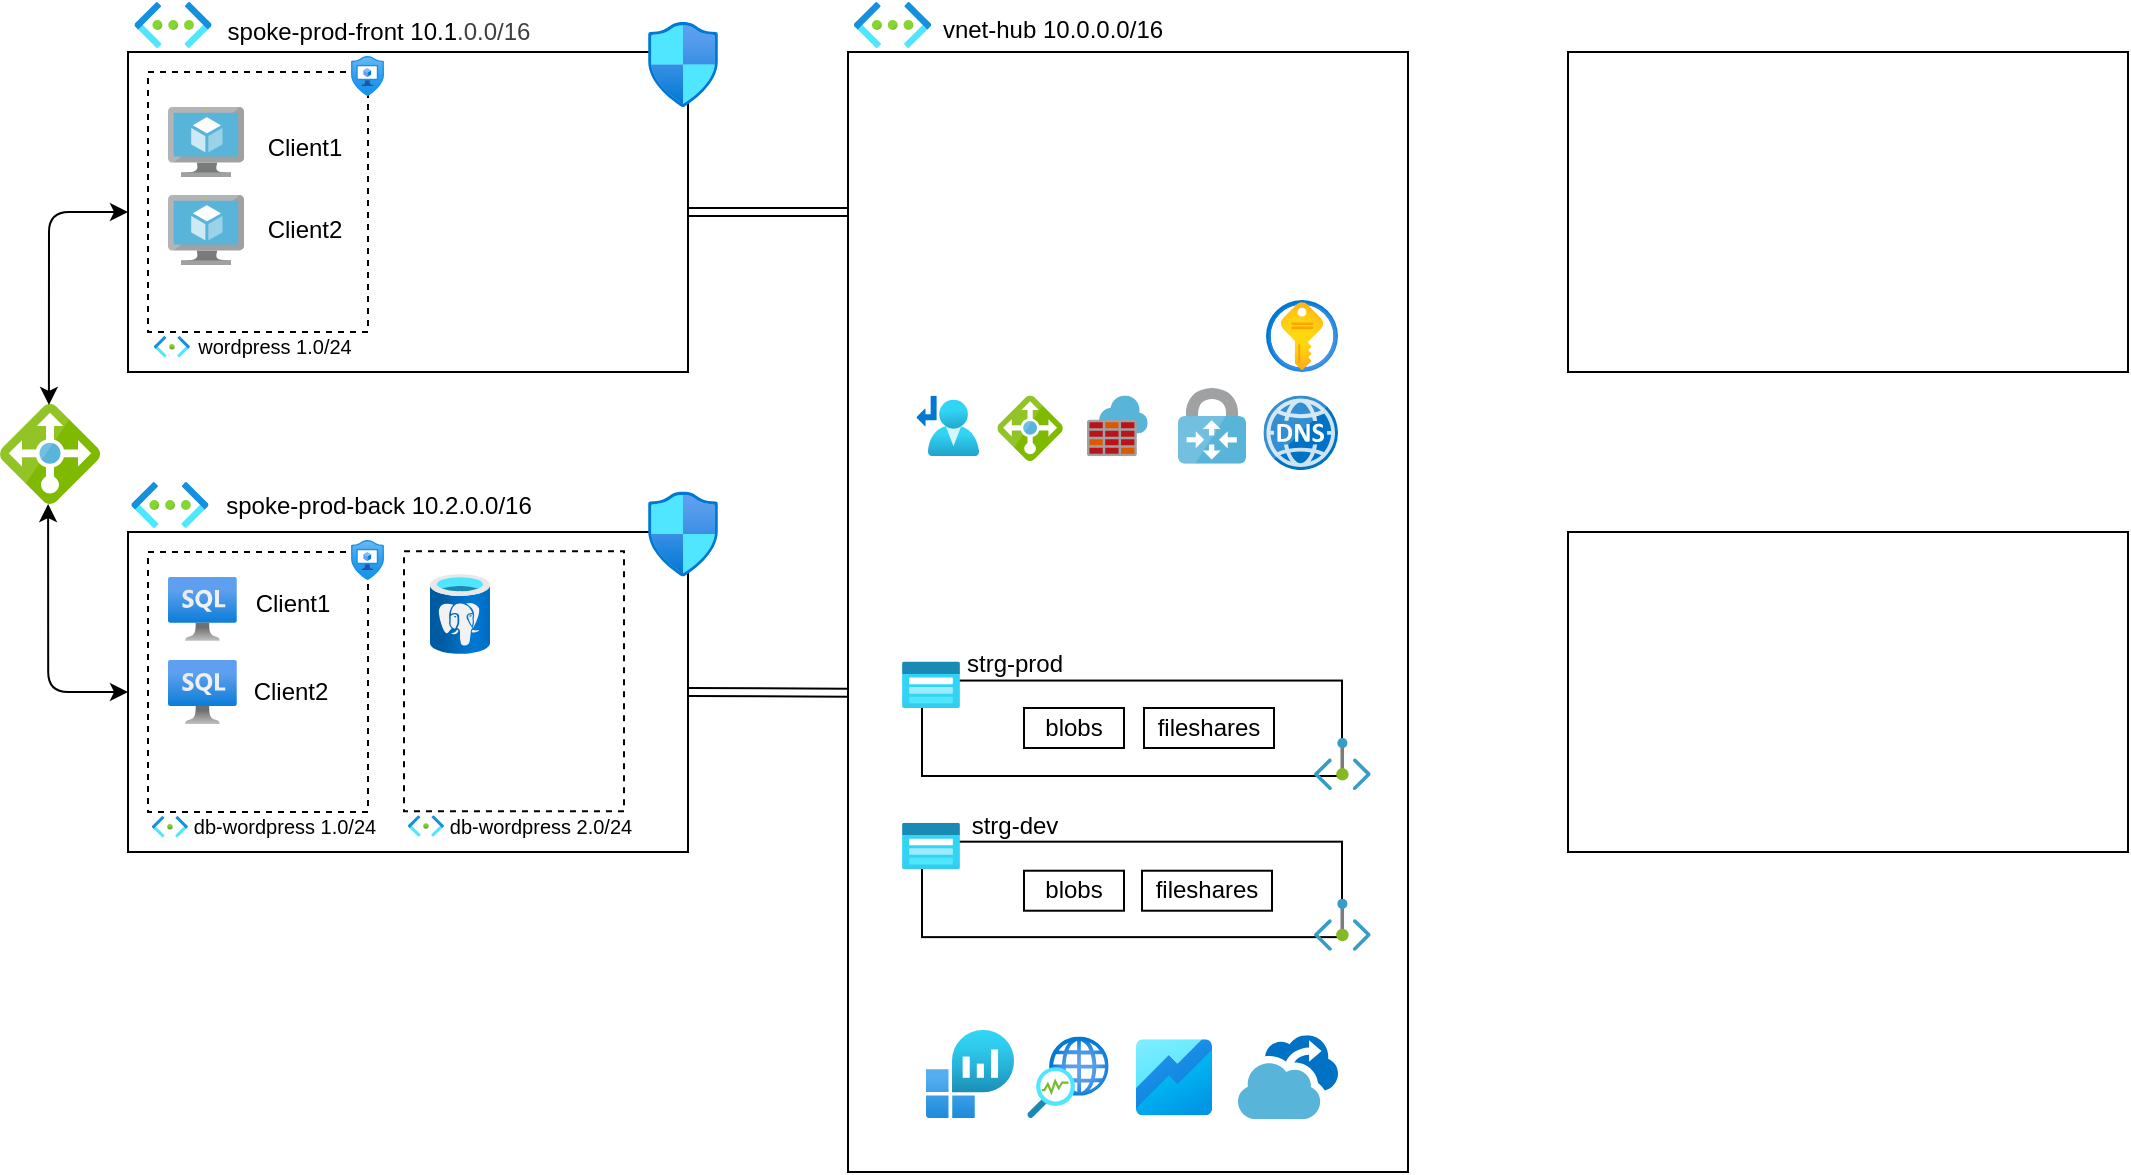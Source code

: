<mxfile>
    <diagram id="cpeDdlYErBjLvj7r26AP" name="Page-1">
        <mxGraphModel dx="624" dy="405" grid="1" gridSize="10" guides="1" tooltips="1" connect="1" arrows="1" fold="1" page="1" pageScale="1" pageWidth="1169" pageHeight="827" math="0" shadow="0">
            <root>
                <mxCell id="0"/>
                <mxCell id="1" parent="0"/>
                <mxCell id="3" value="" style="rounded=0;whiteSpace=wrap;html=1;" parent="1" vertex="1">
                    <mxGeometry x="80" y="160" width="280" height="160" as="geometry"/>
                </mxCell>
                <mxCell id="9" value="" style="rounded=0;whiteSpace=wrap;html=1;dashed=1;" parent="1" vertex="1">
                    <mxGeometry x="90" y="170" width="110" height="130" as="geometry"/>
                </mxCell>
                <mxCell id="2" value="" style="rounded=0;whiteSpace=wrap;html=1;" parent="1" vertex="1">
                    <mxGeometry x="440" y="160" width="280" height="560" as="geometry"/>
                </mxCell>
                <mxCell id="5" value="" style="rounded=0;whiteSpace=wrap;html=1;" parent="1" vertex="1">
                    <mxGeometry x="800" y="160" width="280" height="160" as="geometry"/>
                </mxCell>
                <mxCell id="6" value="" style="rounded=0;whiteSpace=wrap;html=1;" parent="1" vertex="1">
                    <mxGeometry x="800" y="400" width="280" height="160" as="geometry"/>
                </mxCell>
                <mxCell id="10" value="" style="image;aspect=fixed;html=1;points=[];align=center;fontSize=12;image=img/lib/azure2/networking/Subnet.svg;" parent="1" vertex="1">
                    <mxGeometry x="93" y="302" width="17.9" height="10.72" as="geometry"/>
                </mxCell>
                <mxCell id="11" value="" style="image;aspect=fixed;html=1;points=[];align=center;fontSize=12;image=img/lib/azure2/networking/Virtual_Networks.svg;" parent="1" vertex="1">
                    <mxGeometry x="83.25" y="135" width="38.53" height="23" as="geometry"/>
                </mxCell>
                <mxCell id="12" value="" style="rounded=0;whiteSpace=wrap;html=1;" parent="1" vertex="1">
                    <mxGeometry x="80" y="400" width="280" height="160" as="geometry"/>
                </mxCell>
                <mxCell id="13" value="" style="rounded=0;whiteSpace=wrap;html=1;dashed=1;" parent="1" vertex="1">
                    <mxGeometry x="90" y="410" width="110" height="130" as="geometry"/>
                </mxCell>
                <mxCell id="16" value="" style="image;aspect=fixed;html=1;points=[];align=center;fontSize=12;image=img/lib/azure2/networking/Subnet.svg;" parent="1" vertex="1">
                    <mxGeometry x="92" y="542" width="17.9" height="10.72" as="geometry"/>
                </mxCell>
                <mxCell id="18" value="" style="image;aspect=fixed;html=1;points=[];align=center;fontSize=12;image=img/lib/azure2/networking/Virtual_Networks.svg;" parent="1" vertex="1">
                    <mxGeometry x="81.69" y="375" width="38.53" height="23" as="geometry"/>
                </mxCell>
                <mxCell id="19" value="" style="image;aspect=fixed;html=1;points=[];align=center;fontSize=12;image=img/lib/azure2/networking/Virtual_Networks.svg;" parent="1" vertex="1">
                    <mxGeometry x="443" y="135" width="38.53" height="23" as="geometry"/>
                </mxCell>
                <mxCell id="20" value="" style="image;sketch=0;aspect=fixed;html=1;points=[];align=center;fontSize=12;image=img/lib/mscae/DNS.svg;" parent="1" vertex="1">
                    <mxGeometry x="647.72" y="331.77" width="37.28" height="37.28" as="geometry"/>
                </mxCell>
                <mxCell id="25" value="" style="image;sketch=0;aspect=fixed;html=1;points=[];align=center;fontSize=12;image=img/lib/mscae/Virtual_Machine.svg;" parent="1" vertex="1">
                    <mxGeometry x="100" y="187.5" width="38.04" height="35" as="geometry"/>
                </mxCell>
                <mxCell id="26" value="" style="image;sketch=0;aspect=fixed;html=1;points=[];align=center;fontSize=12;image=img/lib/mscae/Virtual_Machine.svg;" parent="1" vertex="1">
                    <mxGeometry x="100" y="231.5" width="38.04" height="35" as="geometry"/>
                </mxCell>
                <mxCell id="27" value="" style="image;aspect=fixed;html=1;points=[];align=center;fontSize=12;image=img/lib/azure2/databases/Azure_SQL_VM.svg;" parent="1" vertex="1">
                    <mxGeometry x="100" y="422.28" width="34.43" height="32.28" as="geometry"/>
                </mxCell>
                <mxCell id="28" value="" style="image;aspect=fixed;html=1;points=[];align=center;fontSize=12;image=img/lib/azure2/databases/Azure_SQL_VM.svg;" parent="1" vertex="1">
                    <mxGeometry x="100" y="463.86" width="34.43" height="32.28" as="geometry"/>
                </mxCell>
                <mxCell id="31" value="" style="image;sketch=0;aspect=fixed;html=1;points=[];align=center;fontSize=12;image=img/lib/mscae/Azure_Firewall.svg;" parent="1" vertex="1">
                    <mxGeometry x="559.48" y="331.77" width="30.36" height="30.36" as="geometry"/>
                </mxCell>
                <mxCell id="32" value="" style="image;aspect=fixed;html=1;points=[];align=center;fontSize=12;image=img/lib/azure2/security/Key_Vaults.svg;" parent="1" vertex="1">
                    <mxGeometry x="649" y="284" width="36" height="36" as="geometry"/>
                </mxCell>
                <mxCell id="45" value="spoke-prod-front 10.1&lt;span style=&quot;color: rgb(63, 63, 63); background-color: transparent;&quot;&gt;.0.0/16&lt;/span&gt;" style="text;html=1;align=center;verticalAlign=middle;resizable=0;points=[];autosize=1;strokeColor=none;fillColor=none;" vertex="1" parent="1">
                    <mxGeometry x="120.22" y="135" width="170" height="30" as="geometry"/>
                </mxCell>
                <mxCell id="47" value="spoke-prod-back 10.2.0.0/16" style="text;html=1;align=center;verticalAlign=middle;resizable=0;points=[];autosize=1;strokeColor=none;fillColor=none;" vertex="1" parent="1">
                    <mxGeometry x="115.22" y="371.5" width="180" height="30" as="geometry"/>
                </mxCell>
                <mxCell id="49" value="vnet-hub 10.0.0.0/16" style="text;html=1;align=center;verticalAlign=middle;resizable=0;points=[];autosize=1;strokeColor=none;fillColor=none;" vertex="1" parent="1">
                    <mxGeometry x="477.23" y="134" width="130" height="30" as="geometry"/>
                </mxCell>
                <mxCell id="53" value="wordpress 1.0/24" style="text;html=1;align=center;verticalAlign=middle;resizable=0;points=[];autosize=1;strokeColor=none;fillColor=none;fontSize=10;" vertex="1" parent="1">
                    <mxGeometry x="103" y="292.36" width="100" height="30" as="geometry"/>
                </mxCell>
                <mxCell id="54" value="Client1" style="text;html=1;align=center;verticalAlign=middle;resizable=0;points=[];autosize=1;strokeColor=none;fillColor=none;" vertex="1" parent="1">
                    <mxGeometry x="138.04" y="192.5" width="60" height="30" as="geometry"/>
                </mxCell>
                <mxCell id="55" value="Client2" style="text;html=1;align=center;verticalAlign=middle;resizable=0;points=[];autosize=1;strokeColor=none;fillColor=none;" vertex="1" parent="1">
                    <mxGeometry x="138.0" y="233.5" width="60" height="30" as="geometry"/>
                </mxCell>
                <mxCell id="56" value="db-wordpress 1.0/24" style="text;html=1;align=center;verticalAlign=middle;resizable=0;points=[];autosize=1;strokeColor=none;fillColor=none;fontSize=10;" vertex="1" parent="1">
                    <mxGeometry x="103" y="532.36" width="110" height="30" as="geometry"/>
                </mxCell>
                <mxCell id="57" value="" style="image;aspect=fixed;html=1;points=[];align=center;fontSize=12;image=img/lib/azure2/networking/Network_Security_Groups.svg;" vertex="1" parent="1">
                    <mxGeometry x="340" y="145" width="35" height="42.5" as="geometry"/>
                </mxCell>
                <mxCell id="58" value="" style="image;aspect=fixed;html=1;points=[];align=center;fontSize=12;image=img/lib/azure2/networking/Network_Security_Groups.svg;" vertex="1" parent="1">
                    <mxGeometry x="340" y="379.78" width="35" height="42.5" as="geometry"/>
                </mxCell>
                <mxCell id="59" value="" style="image;aspect=fixed;html=1;points=[];align=center;fontSize=12;image=img/lib/azure2/security/Application_Security_Groups.svg;" vertex="1" parent="1">
                    <mxGeometry x="191.53" y="162" width="16.47" height="20" as="geometry"/>
                </mxCell>
                <mxCell id="60" value="" style="image;aspect=fixed;html=1;points=[];align=center;fontSize=12;image=img/lib/azure2/security/Application_Security_Groups.svg;" vertex="1" parent="1">
                    <mxGeometry x="191.53" y="404" width="16.47" height="20" as="geometry"/>
                </mxCell>
                <mxCell id="61" value="" style="image;aspect=fixed;html=1;points=[];align=center;fontSize=12;image=img/lib/azure2/management_governance/Log_Analytics_Workspaces.svg;" vertex="1" parent="1">
                    <mxGeometry x="479" y="649" width="44" height="44" as="geometry"/>
                </mxCell>
                <mxCell id="62" value="" style="image;aspect=fixed;html=1;points=[];align=center;fontSize=12;image=img/lib/azure2/networking/Network_Watcher.svg;" vertex="1" parent="1">
                    <mxGeometry x="529.64" y="652.28" width="40.72" height="40.72" as="geometry"/>
                </mxCell>
                <mxCell id="63" value="" style="image;aspect=fixed;html=1;points=[];align=center;fontSize=12;image=img/lib/azure2/analytics/Azure_Workbooks.svg;" vertex="1" parent="1">
                    <mxGeometry x="584" y="653.64" width="38" height="38" as="geometry"/>
                </mxCell>
                <mxCell id="65" value="" style="image;sketch=0;aspect=fixed;html=1;points=[];align=center;fontSize=12;image=img/lib/mscae/Backup.svg;" vertex="1" parent="1">
                    <mxGeometry x="635" y="651.64" width="50" height="42" as="geometry"/>
                </mxCell>
                <mxCell id="66" style="edgeStyle=none;html=1;exitX=1;exitY=0.5;exitDx=0;exitDy=0;shape=link;startArrow=block;strokeWidth=1;" edge="1" parent="1" source="3">
                    <mxGeometry relative="1" as="geometry">
                        <mxPoint x="440" y="240" as="targetPoint"/>
                    </mxGeometry>
                </mxCell>
                <mxCell id="68" style="edgeStyle=none;html=1;exitX=1;exitY=0.5;exitDx=0;exitDy=0;entryX=0;entryY=0.572;entryDx=0;entryDy=0;entryPerimeter=0;shape=link;startArrow=block;strokeWidth=1;" edge="1" parent="1" source="12" target="2">
                    <mxGeometry relative="1" as="geometry"/>
                </mxCell>
                <mxCell id="70" value="" style="image;aspect=fixed;html=1;points=[];align=center;fontSize=12;image=img/lib/azure2/networking/Route_Tables.svg;" vertex="1" parent="1">
                    <mxGeometry x="474.19" y="331.77" width="31.34" height="30.36" as="geometry"/>
                </mxCell>
                <mxCell id="71" value="Client1" style="text;html=1;align=center;verticalAlign=middle;resizable=0;points=[];autosize=1;strokeColor=none;fillColor=none;" vertex="1" parent="1">
                    <mxGeometry x="131.53" y="421" width="60" height="30" as="geometry"/>
                </mxCell>
                <mxCell id="72" value="Client2" style="text;html=1;align=center;verticalAlign=middle;resizable=0;points=[];autosize=1;strokeColor=none;fillColor=none;" vertex="1" parent="1">
                    <mxGeometry x="131.43" y="465" width="60" height="30" as="geometry"/>
                </mxCell>
                <mxCell id="73" value="db-wordpress 2.0/24" style="text;html=1;align=center;verticalAlign=middle;resizable=0;points=[];autosize=1;strokeColor=none;fillColor=none;fontSize=10;" vertex="1" parent="1">
                    <mxGeometry x="231" y="532" width="110" height="30" as="geometry"/>
                </mxCell>
                <mxCell id="74" value="" style="image;aspect=fixed;html=1;points=[];align=center;fontSize=12;image=img/lib/azure2/networking/Subnet.svg;" vertex="1" parent="1">
                    <mxGeometry x="220" y="541.64" width="17.9" height="10.72" as="geometry"/>
                </mxCell>
                <mxCell id="75" value="" style="rounded=0;whiteSpace=wrap;html=1;dashed=1;" vertex="1" parent="1">
                    <mxGeometry x="218" y="409.64" width="110" height="130" as="geometry"/>
                </mxCell>
                <mxCell id="48" value="" style="image;aspect=fixed;html=1;points=[];align=center;fontSize=12;image=img/lib/azure2/databases/Azure_Database_PostgreSQL_Server.svg;" vertex="1" parent="1">
                    <mxGeometry x="231" y="421" width="30" height="40" as="geometry"/>
                </mxCell>
                <mxCell id="78" style="edgeStyle=orthogonalEdgeStyle;html=1;entryX=0;entryY=0.5;entryDx=0;entryDy=0;exitX=0.481;exitY=1;exitDx=0;exitDy=0;exitPerimeter=0;startArrow=classic;startFill=1;" edge="1" parent="1" source="76" target="12">
                    <mxGeometry relative="1" as="geometry"/>
                </mxCell>
                <mxCell id="76" value="" style="image;sketch=0;aspect=fixed;html=1;points=[];align=center;fontSize=12;image=img/lib/mscae/Load_Balancer_feature.svg;" vertex="1" parent="1">
                    <mxGeometry x="16" y="336" width="50" height="50" as="geometry"/>
                </mxCell>
                <mxCell id="77" style="edgeStyle=orthogonalEdgeStyle;html=1;exitX=0;exitY=0.5;exitDx=0;exitDy=0;entryX=0.489;entryY=0.009;entryDx=0;entryDy=0;entryPerimeter=0;startArrow=classic;startFill=1;" edge="1" parent="1" source="3" target="76">
                    <mxGeometry relative="1" as="geometry"/>
                </mxCell>
                <mxCell id="79" value="" style="image;sketch=0;aspect=fixed;html=1;points=[];align=center;fontSize=12;image=img/lib/mscae/Load_Balancer_feature.svg;" vertex="1" parent="1">
                    <mxGeometry x="514.69" y="331.77" width="32.72" height="32.72" as="geometry"/>
                </mxCell>
                <mxCell id="80" value="" style="group" vertex="1" connectable="0" parent="1">
                    <mxGeometry x="467" y="532.36" width="234.36" height="77" as="geometry"/>
                </mxCell>
                <mxCell id="33" value="" style="rounded=0;whiteSpace=wrap;html=1;" parent="80" vertex="1">
                    <mxGeometry x="10" y="22.48" width="210" height="47.72" as="geometry"/>
                </mxCell>
                <mxCell id="34" value="" style="image;aspect=fixed;html=1;points=[];align=center;fontSize=12;image=img/lib/azure2/storage/Storage_Accounts_Classic.svg;" parent="80" vertex="1">
                    <mxGeometry y="13" width="29" height="23.2" as="geometry"/>
                </mxCell>
                <mxCell id="38" value="strg-dev" style="text;html=1;align=center;verticalAlign=middle;resizable=0;points=[];autosize=1;strokeColor=none;fillColor=none;" parent="80" vertex="1">
                    <mxGeometry x="20.87" width="70" height="30" as="geometry"/>
                </mxCell>
                <mxCell id="39" value="blobs" style="whiteSpace=wrap;html=1;" parent="80" vertex="1">
                    <mxGeometry x="61" y="37" width="50" height="20" as="geometry"/>
                </mxCell>
                <mxCell id="40" value="fileshares" style="whiteSpace=wrap;html=1;" parent="80" vertex="1">
                    <mxGeometry x="120" y="37" width="65" height="20" as="geometry"/>
                </mxCell>
                <mxCell id="41" value="" style="image;aspect=fixed;html=1;points=[];align=center;fontSize=12;image=img/lib/azure2/networking/Private_Endpoint.svg;" parent="80" vertex="1">
                    <mxGeometry x="206" y="51" width="28.36" height="26" as="geometry"/>
                </mxCell>
                <mxCell id="81" value="" style="group" vertex="1" connectable="0" parent="1">
                    <mxGeometry x="467" y="451" width="234.36" height="78" as="geometry"/>
                </mxCell>
                <mxCell id="30" value="" style="rounded=0;whiteSpace=wrap;html=1;" parent="81" vertex="1">
                    <mxGeometry x="10" y="23.28" width="210" height="47.72" as="geometry"/>
                </mxCell>
                <mxCell id="29" value="" style="image;aspect=fixed;html=1;points=[];align=center;fontSize=12;image=img/lib/azure2/storage/Storage_Accounts_Classic.svg;" parent="81" vertex="1">
                    <mxGeometry y="13.8" width="29" height="23.2" as="geometry"/>
                </mxCell>
                <mxCell id="35" value="blobs" style="whiteSpace=wrap;html=1;" parent="81" vertex="1">
                    <mxGeometry x="61" y="37" width="50" height="20" as="geometry"/>
                </mxCell>
                <mxCell id="36" value="fileshares" style="whiteSpace=wrap;html=1;" parent="81" vertex="1">
                    <mxGeometry x="121" y="37" width="65" height="20" as="geometry"/>
                </mxCell>
                <mxCell id="37" value="strg-prod" style="text;html=1;align=center;verticalAlign=middle;resizable=0;points=[];autosize=1;strokeColor=none;fillColor=none;" parent="81" vertex="1">
                    <mxGeometry x="20.87" width="70" height="30" as="geometry"/>
                </mxCell>
                <mxCell id="42" value="" style="image;aspect=fixed;html=1;points=[];align=center;fontSize=12;image=img/lib/azure2/networking/Private_Endpoint.svg;" parent="81" vertex="1">
                    <mxGeometry x="206" y="52" width="28.36" height="26" as="geometry"/>
                </mxCell>
                <mxCell id="83" value="" style="image;sketch=0;aspect=fixed;html=1;points=[];align=center;fontSize=12;image=img/lib/mscae/VPN_Gateway.svg;" vertex="1" parent="1">
                    <mxGeometry x="604.95" y="328" width="34.11" height="37.9" as="geometry"/>
                </mxCell>
            </root>
        </mxGraphModel>
    </diagram>
</mxfile>